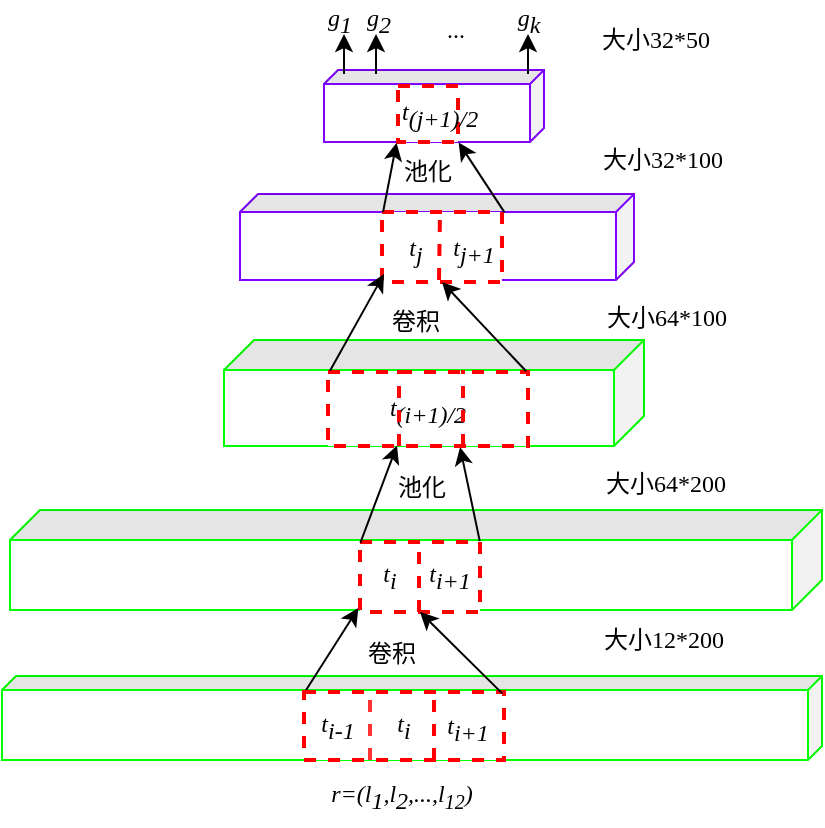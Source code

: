 <mxfile version="12.3.0" type="github" pages="1">
  <diagram id="xomN25JMLdnJ_QrAI-wc" name="Page-1">
    <mxGraphModel dx="760" dy="459" grid="1" gridSize="10" guides="1" tooltips="1" connect="1" arrows="1" fold="1" page="1" pageScale="1" pageWidth="827" pageHeight="1169" math="0" shadow="0">
      <root>
        <mxCell id="0"/>
        <mxCell id="1" parent="0"/>
        <mxCell id="jfBKxEfQu9cr7d7Tc6k2-1" value="" style="shape=cube;whiteSpace=wrap;html=1;boundedLbl=1;backgroundOutline=1;darkOpacity=0.05;darkOpacity2=0.1;direction=south;size=7;fontFamily=Times New Roman;strokeColor=#00FF00;fontSize=12;" parent="1" vertex="1">
          <mxGeometry x="190" y="591" width="410" height="42" as="geometry"/>
        </mxCell>
        <mxCell id="jfBKxEfQu9cr7d7Tc6k2-2" value="" style="shape=cube;whiteSpace=wrap;html=1;boundedLbl=1;backgroundOutline=1;darkOpacity=0.05;darkOpacity2=0.1;direction=south;size=15;fontFamily=Times New Roman;strokeColor=#00FF00;fontSize=12;" parent="1" vertex="1">
          <mxGeometry x="194" y="508" width="406" height="50" as="geometry"/>
        </mxCell>
        <mxCell id="jfBKxEfQu9cr7d7Tc6k2-3" value="" style="endArrow=classic;html=1;fontFamily=Times New Roman;exitX=-0.003;exitY=0.033;exitDx=0;exitDy=0;exitPerimeter=0;entryX=0.98;entryY=0.571;entryDx=0;entryDy=0;entryPerimeter=0;fontSize=12;" parent="1" edge="1" target="jfBKxEfQu9cr7d7Tc6k2-2" source="jfBKxEfQu9cr7d7Tc6k2-5">
          <mxGeometry width="50" height="50" relative="1" as="geometry">
            <mxPoint x="341.2" y="616.884" as="sourcePoint"/>
            <mxPoint x="370" y="569" as="targetPoint"/>
          </mxGeometry>
        </mxCell>
        <mxCell id="jfBKxEfQu9cr7d7Tc6k2-5" value="&lt;i style=&quot;font-size: 12px;&quot;&gt;t&lt;sub style=&quot;font-size: 12px;&quot;&gt;i&lt;/sub&gt;&lt;/i&gt;" style="rounded=0;whiteSpace=wrap;html=1;dashed=1;fontFamily=Times New Roman;fontSize=12;strokeColor=#FF0000;strokeWidth=2;" parent="1" vertex="1">
          <mxGeometry x="341" y="599" width="100" height="34" as="geometry"/>
        </mxCell>
        <mxCell id="jfBKxEfQu9cr7d7Tc6k2-18" value="&lt;font style=&quot;font-size: 12px;&quot;&gt;卷积&lt;/font&gt;" style="text;html=1;resizable=0;points=[];autosize=1;align=left;verticalAlign=top;spacingTop=-4;fontFamily=Times New Roman;fontSize=12;" parent="1" vertex="1">
          <mxGeometry x="371" y="570" width="40" height="10" as="geometry"/>
        </mxCell>
        <mxCell id="jfBKxEfQu9cr7d7Tc6k2-20" value="" style="shape=cube;whiteSpace=wrap;html=1;boundedLbl=1;backgroundOutline=1;darkOpacity=0.05;darkOpacity2=0.1;direction=south;size=15;fontFamily=Times New Roman;fontSize=12;strokeColor=#00FF00;" parent="1" vertex="1">
          <mxGeometry x="301" y="423" width="210" height="53" as="geometry"/>
        </mxCell>
        <mxCell id="jfBKxEfQu9cr7d7Tc6k2-22" value="" style="rounded=0;whiteSpace=wrap;html=1;dashed=1;fontFamily=Times New Roman;fontSize=12;strokeColor=#FF0000;strokeWidth=2;" parent="1" vertex="1">
          <mxGeometry x="369" y="524" width="60" height="35" as="geometry"/>
        </mxCell>
        <mxCell id="jfBKxEfQu9cr7d7Tc6k2-23" value="" style="endArrow=none;dashed=1;html=1;fontFamily=Times New Roman;fontSize=12;strokeColor=#FF0000;strokeWidth=2;" parent="1" edge="1">
          <mxGeometry width="50" height="50" relative="1" as="geometry">
            <mxPoint x="398.5" y="559" as="sourcePoint"/>
            <mxPoint x="398.5" y="524" as="targetPoint"/>
          </mxGeometry>
        </mxCell>
        <mxCell id="jfBKxEfQu9cr7d7Tc6k2-27" value="&lt;font style=&quot;font-size: 12px;&quot;&gt;池化&lt;/font&gt;" style="text;html=1;resizable=0;points=[];autosize=1;align=left;verticalAlign=top;spacingTop=-4;fontFamily=Times New Roman;fontSize=12;" parent="1" vertex="1">
          <mxGeometry x="385.5" y="487" width="40" height="10" as="geometry"/>
        </mxCell>
        <mxCell id="jfBKxEfQu9cr7d7Tc6k2-28" value="&lt;i style=&quot;font-size: 12px;&quot;&gt;t&lt;sub style=&quot;font-size: 12px;&quot;&gt;i-1&lt;/sub&gt;&lt;/i&gt;" style="text;html=1;strokeColor=none;fillColor=none;align=center;verticalAlign=middle;whiteSpace=wrap;rounded=0;dashed=1;fontFamily=Times New Roman;fontSize=12;" parent="1" vertex="1">
          <mxGeometry x="337.5" y="606" width="40" height="20" as="geometry"/>
        </mxCell>
        <mxCell id="jfBKxEfQu9cr7d7Tc6k2-34" value="&lt;i style=&quot;font-size: 12px;&quot;&gt;t&lt;sub style=&quot;font-size: 12px;&quot;&gt;i&lt;/sub&gt;&lt;/i&gt;" style="text;html=1;strokeColor=none;fillColor=none;align=center;verticalAlign=middle;whiteSpace=wrap;rounded=0;dashed=1;fontFamily=Times New Roman;fontSize=12;" parent="1" vertex="1">
          <mxGeometry x="379" y="531" width="10" height="20" as="geometry"/>
        </mxCell>
        <mxCell id="GcitMClPT5unUkETLewl-24" value="&lt;i style=&quot;font-size: 12px;&quot;&gt;t&lt;sub style=&quot;font-size: 12px;&quot;&gt;i+1&lt;/sub&gt;&lt;/i&gt;" style="text;html=1;strokeColor=none;fillColor=none;align=center;verticalAlign=middle;whiteSpace=wrap;rounded=0;dashed=1;fontFamily=Times New Roman;fontSize=12;" parent="1" vertex="1">
          <mxGeometry x="409" y="531" width="10" height="20" as="geometry"/>
        </mxCell>
        <mxCell id="jfBKxEfQu9cr7d7Tc6k2-53" value="&lt;font style=&quot;font-size: 12px&quot;&gt;&lt;font style=&quot;font-size: 12px&quot;&gt;&lt;i style=&quot;font-size: 12px&quot;&gt;&lt;span style=&quot;font-size: 12px&quot;&gt;&amp;nbsp;r=(l&lt;/span&gt;&lt;sub style=&quot;font-size: 12px&quot;&gt;1&lt;/sub&gt;&lt;span style=&quot;font-size: 12px&quot;&gt;,l&lt;/span&gt;&lt;sub style=&quot;font-size: 12px&quot;&gt;2&lt;/sub&gt;&lt;span style=&quot;font-size: 12px&quot;&gt;,...,l&lt;/span&gt;&lt;span style=&quot;font-size: 12px&quot;&gt;&lt;sub&gt;12&lt;/sub&gt;&lt;/span&gt;&lt;/i&gt;&lt;/font&gt;&lt;i style=&quot;font-size: 12px&quot;&gt;)&lt;/i&gt;&lt;/font&gt;" style="text;html=1;strokeColor=none;fillColor=none;align=center;verticalAlign=middle;whiteSpace=wrap;rounded=0;dashed=1;fontFamily=Times New Roman;fontSize=12;" parent="1" vertex="1">
          <mxGeometry x="293.5" y="635" width="189" height="31" as="geometry"/>
        </mxCell>
        <mxCell id="GcitMClPT5unUkETLewl-4" value="" style="endArrow=none;dashed=1;html=1;entryX=0.3;entryY=0;entryDx=0;entryDy=0;entryPerimeter=0;exitX=0.307;exitY=1.035;exitDx=0;exitDy=0;exitPerimeter=0;fontFamily=Times New Roman;fontSize=12;strokeColor=#FF3333;strokeWidth=2;" parent="1" edge="1">
          <mxGeometry width="50" height="50" relative="1" as="geometry">
            <mxPoint x="374" y="633" as="sourcePoint"/>
            <mxPoint x="374" y="598" as="targetPoint"/>
          </mxGeometry>
        </mxCell>
        <mxCell id="GcitMClPT5unUkETLewl-5" value="" style="endArrow=none;dashed=1;html=1;entryX=0.3;entryY=0;entryDx=0;entryDy=0;entryPerimeter=0;fontFamily=Times New Roman;fontSize=12;strokeColor=#FF0000;strokeWidth=2;" parent="1" edge="1">
          <mxGeometry width="50" height="50" relative="1" as="geometry">
            <mxPoint x="406" y="633" as="sourcePoint"/>
            <mxPoint x="406" y="598" as="targetPoint"/>
          </mxGeometry>
        </mxCell>
        <mxCell id="GcitMClPT5unUkETLewl-14" value="" style="endArrow=classic;html=1;fontFamily=Times New Roman;entryX=0.5;entryY=1;entryDx=0;entryDy=0;exitX=0.991;exitY=0.02;exitDx=0;exitDy=0;exitPerimeter=0;fontSize=12;" parent="1" source="jfBKxEfQu9cr7d7Tc6k2-5" target="jfBKxEfQu9cr7d7Tc6k2-22" edge="1">
          <mxGeometry width="50" height="50" relative="1" as="geometry">
            <mxPoint x="440" y="607" as="sourcePoint"/>
            <mxPoint x="381" y="579" as="targetPoint"/>
          </mxGeometry>
        </mxCell>
        <mxCell id="GcitMClPT5unUkETLewl-15" value="" style="endArrow=classic;html=1;fillColor=#ffffff;fontFamily=Times New Roman;fontSize=12;entryX=0.345;entryY=0.992;entryDx=0;entryDy=0;entryPerimeter=0;exitX=0.003;exitY=0.012;exitDx=0;exitDy=0;exitPerimeter=0;" parent="1" target="GcitMClPT5unUkETLewl-33" edge="1" source="jfBKxEfQu9cr7d7Tc6k2-22">
          <mxGeometry width="50" height="50" relative="1" as="geometry">
            <mxPoint x="369" y="526" as="sourcePoint"/>
            <mxPoint x="386" y="476" as="targetPoint"/>
          </mxGeometry>
        </mxCell>
        <mxCell id="GcitMClPT5unUkETLewl-16" value="" style="endArrow=classic;html=1;fillColor=#ffffff;fontFamily=Times New Roman;fontSize=12;entryX=1.011;entryY=0.438;entryDx=0;entryDy=0;entryPerimeter=0;exitX=0.998;exitY=-0.012;exitDx=0;exitDy=0;exitPerimeter=0;" parent="1" source="jfBKxEfQu9cr7d7Tc6k2-22" target="jfBKxEfQu9cr7d7Tc6k2-20" edge="1">
          <mxGeometry width="50" height="50" relative="1" as="geometry">
            <mxPoint x="520" y="516" as="sourcePoint"/>
            <mxPoint x="570" y="466" as="targetPoint"/>
          </mxGeometry>
        </mxCell>
        <mxCell id="GcitMClPT5unUkETLewl-26" value="&lt;i style=&quot;font-size: 12px;&quot;&gt;t&lt;sub style=&quot;font-size: 12px;&quot;&gt;i+1&lt;/sub&gt;&lt;/i&gt;" style="text;html=1;strokeColor=none;fillColor=none;align=center;verticalAlign=middle;whiteSpace=wrap;rounded=0;dashed=1;fontFamily=Times New Roman;fontSize=12;" parent="1" vertex="1">
          <mxGeometry x="418" y="607" width="10" height="20" as="geometry"/>
        </mxCell>
        <mxCell id="GcitMClPT5unUkETLewl-31" value="" style="shape=cube;whiteSpace=wrap;html=1;boundedLbl=1;backgroundOutline=1;darkOpacity=0.05;darkOpacity2=0.1;direction=south;size=9;fontFamily=Times New Roman;strokeColor=#7F00FF;fontSize=12;" parent="1" vertex="1">
          <mxGeometry x="309" y="350" width="197" height="43" as="geometry"/>
        </mxCell>
        <mxCell id="GcitMClPT5unUkETLewl-32" value="" style="shape=cube;whiteSpace=wrap;html=1;boundedLbl=1;backgroundOutline=1;darkOpacity=0.05;darkOpacity2=0.1;direction=south;size=7;fontFamily=Times New Roman;strokeColor=#7F00FF;fontSize=12;" parent="1" vertex="1">
          <mxGeometry x="351" y="288" width="110" height="36" as="geometry"/>
        </mxCell>
        <mxCell id="GcitMClPT5unUkETLewl-33" value="&lt;i style=&quot;font-size: 12px;&quot;&gt;t&lt;/i&gt;&lt;i style=&quot;font-size: 12px;&quot;&gt;&lt;sub style=&quot;font-size: 12px;&quot;&gt;(i+1)/2&lt;/sub&gt;&lt;/i&gt;" style="rounded=0;whiteSpace=wrap;html=1;dashed=1;fontFamily=Times New Roman;fontSize=12;strokeColor=#FF0000;strokeWidth=2;" parent="1" vertex="1">
          <mxGeometry x="353" y="439" width="100" height="37" as="geometry"/>
        </mxCell>
        <mxCell id="GcitMClPT5unUkETLewl-35" value="" style="endArrow=none;dashed=1;html=1;entryX=0.3;entryY=0;entryDx=0;entryDy=0;entryPerimeter=0;exitX=0.307;exitY=1.035;exitDx=0;exitDy=0;exitPerimeter=0;fontFamily=Times New Roman;fontSize=12;strokeColor=#FF0000;strokeWidth=2;" parent="1" edge="1">
          <mxGeometry width="50" height="50" relative="1" as="geometry">
            <mxPoint x="388.5" y="476" as="sourcePoint"/>
            <mxPoint x="388.5" y="438" as="targetPoint"/>
          </mxGeometry>
        </mxCell>
        <mxCell id="GcitMClPT5unUkETLewl-36" value="" style="endArrow=none;dashed=1;html=1;entryX=0.3;entryY=0;entryDx=0;entryDy=0;entryPerimeter=0;exitX=0.307;exitY=1.035;exitDx=0;exitDy=0;exitPerimeter=0;fontFamily=Times New Roman;fontSize=12;strokeColor=#FF0000;strokeWidth=2;" parent="1" edge="1">
          <mxGeometry width="50" height="50" relative="1" as="geometry">
            <mxPoint x="420.5" y="476" as="sourcePoint"/>
            <mxPoint x="420.5" y="438" as="targetPoint"/>
          </mxGeometry>
        </mxCell>
        <mxCell id="GcitMClPT5unUkETLewl-39" value="" style="rounded=0;whiteSpace=wrap;html=1;dashed=1;fontFamily=Times New Roman;fontSize=12;strokeColor=#FF0000;strokeWidth=2;" parent="1" vertex="1">
          <mxGeometry x="380" y="359" width="60" height="35" as="geometry"/>
        </mxCell>
        <mxCell id="GcitMClPT5unUkETLewl-40" value="" style="endArrow=none;dashed=1;html=1;exitX=0.307;exitY=1.035;exitDx=0;exitDy=0;exitPerimeter=0;fontFamily=Times New Roman;fontSize=12;strokeColor=#FF0000;strokeWidth=2;" parent="1" edge="1">
          <mxGeometry width="50" height="50" relative="1" as="geometry">
            <mxPoint x="408.5" y="393" as="sourcePoint"/>
            <mxPoint x="409" y="358" as="targetPoint"/>
          </mxGeometry>
        </mxCell>
        <mxCell id="GcitMClPT5unUkETLewl-42" value="" style="rounded=0;whiteSpace=wrap;html=1;dashed=1;fontFamily=Times New Roman;fontSize=12;strokeColor=#FF0000;strokeWidth=2;" parent="1" vertex="1">
          <mxGeometry x="388" y="296" width="30" height="28" as="geometry"/>
        </mxCell>
        <mxCell id="GcitMClPT5unUkETLewl-43" value="" style="endArrow=classic;html=1;strokeColor=#000000;strokeWidth=1;fillColor=#ffffff;fontFamily=Times New Roman;fontSize=12;exitX=0.01;exitY=-0.017;exitDx=0;exitDy=0;exitPerimeter=0;" parent="1" edge="1" source="GcitMClPT5unUkETLewl-33">
          <mxGeometry width="50" height="50" relative="1" as="geometry">
            <mxPoint x="355" y="453" as="sourcePoint"/>
            <mxPoint x="381" y="390" as="targetPoint"/>
          </mxGeometry>
        </mxCell>
        <mxCell id="GcitMClPT5unUkETLewl-44" value="" style="endArrow=classic;html=1;strokeColor=#000000;strokeWidth=1;fillColor=#ffffff;fontFamily=Times New Roman;fontSize=12;entryX=0.5;entryY=1;entryDx=0;entryDy=0;exitX=0.991;exitY=-0.01;exitDx=0;exitDy=0;exitPerimeter=0;" parent="1" source="GcitMClPT5unUkETLewl-33" target="GcitMClPT5unUkETLewl-39" edge="1">
          <mxGeometry width="50" height="50" relative="1" as="geometry">
            <mxPoint x="456" y="454" as="sourcePoint"/>
            <mxPoint x="260" y="390" as="targetPoint"/>
          </mxGeometry>
        </mxCell>
        <mxCell id="GcitMClPT5unUkETLewl-45" value="" style="endArrow=classic;html=1;strokeColor=#000000;strokeWidth=1;fillColor=#ffffff;fontFamily=Times New Roman;fontSize=12;exitX=0.009;exitY=0.001;exitDx=0;exitDy=0;exitPerimeter=0;entryX=-0.024;entryY=1.013;entryDx=0;entryDy=0;entryPerimeter=0;" parent="1" source="GcitMClPT5unUkETLewl-39" target="GcitMClPT5unUkETLewl-42" edge="1">
          <mxGeometry width="50" height="50" relative="1" as="geometry">
            <mxPoint x="510" y="360" as="sourcePoint"/>
            <mxPoint x="560" y="310" as="targetPoint"/>
          </mxGeometry>
        </mxCell>
        <mxCell id="GcitMClPT5unUkETLewl-46" value="" style="endArrow=classic;html=1;strokeColor=#000000;strokeWidth=1;fillColor=#ffffff;fontFamily=Times New Roman;fontSize=12;exitX=1.021;exitY=0.006;exitDx=0;exitDy=0;exitPerimeter=0;entryX=1.007;entryY=0.388;entryDx=0;entryDy=0;entryPerimeter=0;" parent="1" source="GcitMClPT5unUkETLewl-39" target="GcitMClPT5unUkETLewl-32" edge="1">
          <mxGeometry width="50" height="50" relative="1" as="geometry">
            <mxPoint x="560" y="400" as="sourcePoint"/>
            <mxPoint x="610" y="350" as="targetPoint"/>
          </mxGeometry>
        </mxCell>
        <mxCell id="GcitMClPT5unUkETLewl-47" value="&lt;font style=&quot;font-size: 12px;&quot;&gt;卷积&lt;/font&gt;" style="text;html=1;resizable=0;points=[];autosize=1;align=left;verticalAlign=top;spacingTop=-4;fontFamily=Times New Roman;fontSize=12;" parent="1" vertex="1">
          <mxGeometry x="382.5" y="404" width="40" height="10" as="geometry"/>
        </mxCell>
        <mxCell id="GcitMClPT5unUkETLewl-48" value="&lt;font style=&quot;font-size: 12px;&quot;&gt;池化&lt;/font&gt;" style="text;html=1;resizable=0;points=[];autosize=1;align=left;verticalAlign=top;spacingTop=-4;fontFamily=Times New Roman;fontSize=12;" parent="1" vertex="1">
          <mxGeometry x="388.5" y="329" width="40" height="10" as="geometry"/>
        </mxCell>
        <mxCell id="GcitMClPT5unUkETLewl-51" value="&lt;font style=&quot;font-size: 12px;&quot;&gt;大小64*200&lt;/font&gt;" style="text;html=1;strokeColor=none;fillColor=none;align=center;verticalAlign=middle;whiteSpace=wrap;rounded=0;shadow=0;glass=0;comic=0;labelBackgroundColor=none;fontFamily=Times New Roman;fontSize=12;" parent="1" vertex="1">
          <mxGeometry x="491" y="477.5" width="62" height="35" as="geometry"/>
        </mxCell>
        <mxCell id="GcitMClPT5unUkETLewl-53" value="&lt;i style=&quot;font-size: 12px;&quot;&gt;t&lt;sub style=&quot;font-size: 12px;&quot;&gt;j&lt;/sub&gt;&lt;/i&gt;" style="text;html=1;strokeColor=none;fillColor=none;align=center;verticalAlign=middle;whiteSpace=wrap;rounded=0;shadow=0;glass=0;comic=0;labelBackgroundColor=none;fontFamily=Times New Roman;fontSize=12;" parent="1" vertex="1">
          <mxGeometry x="381.5" y="367.5" width="30" height="20" as="geometry"/>
        </mxCell>
        <mxCell id="GcitMClPT5unUkETLewl-54" value="&lt;i style=&quot;font-size: 12px;&quot;&gt;t&lt;sub style=&quot;font-size: 12px;&quot;&gt;j+1&lt;/sub&gt;&lt;/i&gt;" style="text;html=1;strokeColor=none;fillColor=none;align=center;verticalAlign=middle;whiteSpace=wrap;rounded=0;shadow=0;glass=0;comic=0;labelBackgroundColor=none;fontFamily=Times New Roman;fontSize=12;" parent="1" vertex="1">
          <mxGeometry x="405.5" y="367.5" width="40" height="20" as="geometry"/>
        </mxCell>
        <mxCell id="GcitMClPT5unUkETLewl-55" value="&lt;i style=&quot;font-size: 12px;&quot;&gt;t&lt;sub style=&quot;font-size: 12px;&quot;&gt;(j+1)/2&lt;/sub&gt;&lt;/i&gt;" style="text;html=1;fontSize=12;fontFamily=Times New Roman;" parent="1" vertex="1">
          <mxGeometry x="388" y="295" width="50" height="38" as="geometry"/>
        </mxCell>
        <mxCell id="GcitMClPT5unUkETLewl-58" value="" style="endArrow=classic;html=1;strokeColor=#000000;strokeWidth=1;fillColor=#ffffff;fontFamily=Times New Roman;fontSize=12;" parent="1" edge="1">
          <mxGeometry width="50" height="50" relative="1" as="geometry">
            <mxPoint x="361" y="290" as="sourcePoint"/>
            <mxPoint x="361" y="270" as="targetPoint"/>
          </mxGeometry>
        </mxCell>
        <mxCell id="GcitMClPT5unUkETLewl-59" value="" style="endArrow=classic;html=1;strokeColor=#000000;strokeWidth=1;fillColor=#ffffff;fontFamily=Times New Roman;fontSize=12;" parent="1" edge="1">
          <mxGeometry width="50" height="50" relative="1" as="geometry">
            <mxPoint x="377.0" y="290" as="sourcePoint"/>
            <mxPoint x="377.0" y="270" as="targetPoint"/>
          </mxGeometry>
        </mxCell>
        <mxCell id="GcitMClPT5unUkETLewl-60" value="" style="endArrow=classic;html=1;strokeColor=#000000;strokeWidth=1;fillColor=#ffffff;fontFamily=Times New Roman;fontSize=12;" parent="1" edge="1">
          <mxGeometry width="50" height="50" relative="1" as="geometry">
            <mxPoint x="453.0" y="290" as="sourcePoint"/>
            <mxPoint x="453.0" y="270" as="targetPoint"/>
          </mxGeometry>
        </mxCell>
        <mxCell id="GcitMClPT5unUkETLewl-61" value="&lt;i style=&quot;font-size: 12px;&quot;&gt;g&lt;sub style=&quot;font-size: 12px;&quot;&gt;1&lt;/sub&gt;&lt;/i&gt;" style="text;html=1;strokeColor=none;fillColor=none;align=center;verticalAlign=middle;whiteSpace=wrap;rounded=0;shadow=0;glass=0;comic=0;labelBackgroundColor=none;fontFamily=Times New Roman;fontSize=12;" parent="1" vertex="1">
          <mxGeometry x="344" y="253" width="30" height="20" as="geometry"/>
        </mxCell>
        <mxCell id="GcitMClPT5unUkETLewl-62" value="&lt;i style=&quot;font-size: 12px;&quot;&gt;g&lt;sub style=&quot;font-size: 12px;&quot;&gt;2&lt;br style=&quot;font-size: 12px;&quot;&gt;&lt;/sub&gt;&lt;/i&gt;" style="text;html=1;strokeColor=none;fillColor=none;align=center;verticalAlign=middle;whiteSpace=wrap;rounded=0;shadow=0;glass=0;comic=0;labelBackgroundColor=none;fontFamily=Times New Roman;fontSize=12;" parent="1" vertex="1">
          <mxGeometry x="369" y="253" width="19" height="20" as="geometry"/>
        </mxCell>
        <mxCell id="GcitMClPT5unUkETLewl-64" value="&lt;i style=&quot;font-size: 12px;&quot;&gt;g&lt;sub style=&quot;font-size: 12px;&quot;&gt;k&lt;br style=&quot;font-size: 12px;&quot;&gt;&lt;/sub&gt;&lt;/i&gt;" style="text;html=1;strokeColor=none;fillColor=none;align=center;verticalAlign=middle;whiteSpace=wrap;rounded=0;shadow=0;glass=0;comic=0;labelBackgroundColor=none;fontFamily=Times New Roman;fontSize=12;" parent="1" vertex="1">
          <mxGeometry x="444.5" y="253" width="17" height="20" as="geometry"/>
        </mxCell>
        <mxCell id="GcitMClPT5unUkETLewl-66" value="&lt;font style=&quot;font-size: 12px;&quot;&gt;...&lt;/font&gt;" style="text;html=1;strokeColor=none;fillColor=none;align=center;verticalAlign=middle;whiteSpace=wrap;rounded=0;shadow=0;glass=0;comic=0;labelBackgroundColor=none;fontFamily=Times New Roman;fontSize=12;" parent="1" vertex="1">
          <mxGeometry x="401.5" y="260" width="30" height="15" as="geometry"/>
        </mxCell>
        <mxCell id="GcitMClPT5unUkETLewl-67" value="&lt;font style=&quot;font-size: 12px;&quot;&gt;大小12*200&lt;/font&gt;" style="text;html=1;fontSize=12;fontFamily=Times New Roman;" parent="1" vertex="1">
          <mxGeometry x="489" y="559" width="68" height="25" as="geometry"/>
        </mxCell>
        <mxCell id="GcitMClPT5unUkETLewl-68" value="&lt;font style=&quot;font-size: 12px;&quot;&gt;大小64*100&lt;/font&gt;" style="text;html=1;strokeColor=none;fillColor=none;align=center;verticalAlign=middle;whiteSpace=wrap;rounded=0;shadow=0;glass=0;comic=0;labelBackgroundColor=none;fontFamily=Times New Roman;fontSize=12;" parent="1" vertex="1">
          <mxGeometry x="473.5" y="394" width="97" height="35" as="geometry"/>
        </mxCell>
        <mxCell id="GcitMClPT5unUkETLewl-69" value="&lt;font style=&quot;font-size: 12px;&quot;&gt;大小32*100&lt;/font&gt;" style="text;html=1;strokeColor=none;fillColor=none;align=center;verticalAlign=middle;whiteSpace=wrap;rounded=0;shadow=0;glass=0;comic=0;labelBackgroundColor=none;fontFamily=Times New Roman;fontSize=12;" parent="1" vertex="1">
          <mxGeometry x="471.5" y="315" width="97" height="35" as="geometry"/>
        </mxCell>
        <mxCell id="GcitMClPT5unUkETLewl-70" value="&lt;font style=&quot;font-size: 12px;&quot;&gt;大小32*50&lt;/font&gt;" style="text;html=1;strokeColor=none;fillColor=none;align=center;verticalAlign=middle;whiteSpace=wrap;rounded=0;shadow=0;glass=0;comic=0;labelBackgroundColor=none;fontFamily=Times New Roman;fontSize=12;" parent="1" vertex="1">
          <mxGeometry x="485.5" y="255.5" width="62" height="35" as="geometry"/>
        </mxCell>
      </root>
    </mxGraphModel>
  </diagram>
</mxfile>
